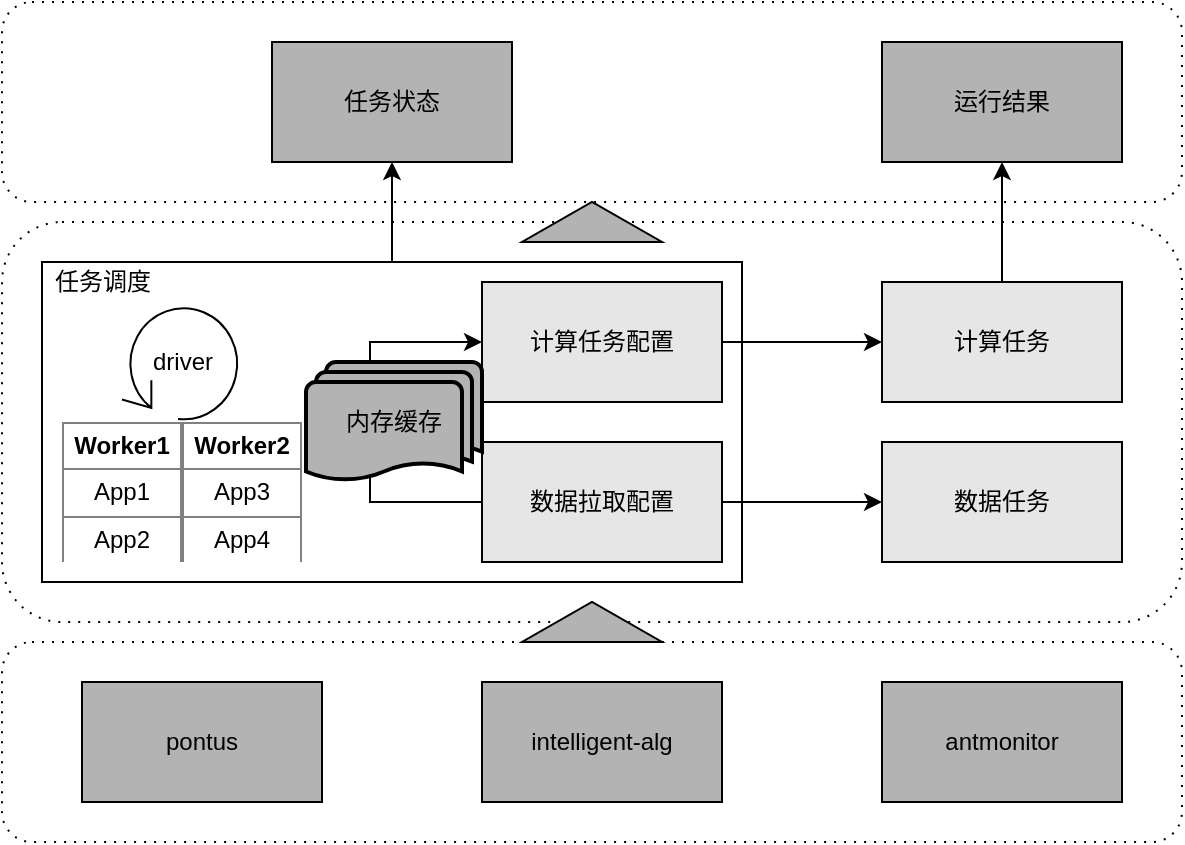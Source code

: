 <mxfile version="13.1.14" type="github">
  <diagram id="owqiKtjegZCFVWd7rJzW" name="Page-1">
    <mxGraphModel dx="1888" dy="967" grid="1" gridSize="10" guides="1" tooltips="1" connect="1" arrows="1" fold="1" page="1" pageScale="1" pageWidth="827" pageHeight="1169" math="0" shadow="0">
      <root>
        <mxCell id="0" />
        <mxCell id="1" parent="0" />
        <mxCell id="Mhult8i7kt20SpEzvvNn-29" value="" style="shape=ext;rounded=1;html=1;whiteSpace=wrap;dashed=1;dashPattern=1 4;" vertex="1" parent="1">
          <mxGeometry x="60" y="180" width="590" height="100" as="geometry" />
        </mxCell>
        <mxCell id="Mhult8i7kt20SpEzvvNn-27" value="" style="shape=ext;rounded=1;html=1;whiteSpace=wrap;dashed=1;dashPattern=1 4;" vertex="1" parent="1">
          <mxGeometry x="60" y="290" width="590" height="200" as="geometry" />
        </mxCell>
        <mxCell id="Mhult8i7kt20SpEzvvNn-26" value="" style="shape=ext;rounded=1;html=1;whiteSpace=wrap;dashed=1;dashPattern=1 4;" vertex="1" parent="1">
          <mxGeometry x="60" y="500" width="590" height="100" as="geometry" />
        </mxCell>
        <mxCell id="Mhult8i7kt20SpEzvvNn-1" value="" style="rounded=0;whiteSpace=wrap;html=1;" vertex="1" parent="1">
          <mxGeometry x="80" y="310" width="350" height="160" as="geometry" />
        </mxCell>
        <mxCell id="Mhult8i7kt20SpEzvvNn-3" value="" style="edgeStyle=orthogonalEdgeStyle;rounded=0;orthogonalLoop=1;jettySize=auto;html=1;exitX=1;exitY=0.5;exitDx=0;exitDy=0;fillColor=#E6E6E6;" edge="1" parent="1" source="Mhult8i7kt20SpEzvvNn-12" target="Mhult8i7kt20SpEzvvNn-2">
          <mxGeometry relative="1" as="geometry" />
        </mxCell>
        <mxCell id="Mhult8i7kt20SpEzvvNn-5" value="" style="edgeStyle=orthogonalEdgeStyle;rounded=0;orthogonalLoop=1;jettySize=auto;html=1;exitX=1;exitY=0.5;exitDx=0;exitDy=0;fillColor=#E6E6E6;" edge="1" parent="1" source="Mhult8i7kt20SpEzvvNn-13" target="Mhult8i7kt20SpEzvvNn-4">
          <mxGeometry relative="1" as="geometry" />
        </mxCell>
        <mxCell id="Mhult8i7kt20SpEzvvNn-11" style="edgeStyle=orthogonalEdgeStyle;rounded=0;orthogonalLoop=1;jettySize=auto;html=1;exitX=0.5;exitY=0;exitDx=0;exitDy=0;entryX=0.5;entryY=1;entryDx=0;entryDy=0;" edge="1" parent="1" source="Mhult8i7kt20SpEzvvNn-1" target="Mhult8i7kt20SpEzvvNn-10">
          <mxGeometry relative="1" as="geometry" />
        </mxCell>
        <mxCell id="Mhult8i7kt20SpEzvvNn-4" value="数据任务" style="rounded=0;whiteSpace=wrap;html=1;fillColor=#E6E6E6;" vertex="1" parent="1">
          <mxGeometry x="500" y="400" width="120" height="60" as="geometry" />
        </mxCell>
        <mxCell id="Mhult8i7kt20SpEzvvNn-7" value="" style="edgeStyle=orthogonalEdgeStyle;rounded=0;orthogonalLoop=1;jettySize=auto;html=1;" edge="1" parent="1" source="Mhult8i7kt20SpEzvvNn-2" target="Mhult8i7kt20SpEzvvNn-6">
          <mxGeometry relative="1" as="geometry" />
        </mxCell>
        <mxCell id="Mhult8i7kt20SpEzvvNn-2" value="计算任务" style="rounded=0;whiteSpace=wrap;html=1;fillColor=#E6E6E6;" vertex="1" parent="1">
          <mxGeometry x="500" y="320" width="120" height="60" as="geometry" />
        </mxCell>
        <mxCell id="Mhult8i7kt20SpEzvvNn-6" value="运行结果" style="rounded=0;whiteSpace=wrap;html=1;fillColor=#B3B3B3;" vertex="1" parent="1">
          <mxGeometry x="500" y="200" width="120" height="60" as="geometry" />
        </mxCell>
        <mxCell id="Mhult8i7kt20SpEzvvNn-10" value="任务状态" style="rounded=0;whiteSpace=wrap;html=1;fillColor=#B3B3B3;" vertex="1" parent="1">
          <mxGeometry x="195" y="200" width="120" height="60" as="geometry" />
        </mxCell>
        <mxCell id="Mhult8i7kt20SpEzvvNn-12" value="计算任务配置" style="rounded=0;whiteSpace=wrap;html=1;fillColor=#E6E6E6;" vertex="1" parent="1">
          <mxGeometry x="300" y="320" width="120" height="60" as="geometry" />
        </mxCell>
        <mxCell id="Mhult8i7kt20SpEzvvNn-33" style="edgeStyle=orthogonalEdgeStyle;rounded=0;orthogonalLoop=1;jettySize=auto;html=1;exitX=0;exitY=0.5;exitDx=0;exitDy=0;entryX=0.5;entryY=0.88;entryDx=0;entryDy=0;entryPerimeter=0;fillColor=#E6E6E6;" edge="1" parent="1" source="Mhult8i7kt20SpEzvvNn-13" target="Mhult8i7kt20SpEzvvNn-32">
          <mxGeometry relative="1" as="geometry">
            <Array as="points">
              <mxPoint x="244" y="430" />
            </Array>
          </mxGeometry>
        </mxCell>
        <mxCell id="Mhult8i7kt20SpEzvvNn-13" value="数据拉取配置" style="rounded=0;whiteSpace=wrap;html=1;fillColor=#E6E6E6;" vertex="1" parent="1">
          <mxGeometry x="300" y="400" width="120" height="60" as="geometry" />
        </mxCell>
        <mxCell id="Mhult8i7kt20SpEzvvNn-16" value="pontus" style="rounded=0;whiteSpace=wrap;html=1;fillColor=#B3B3B3;" vertex="1" parent="1">
          <mxGeometry x="100" y="520" width="120" height="60" as="geometry" />
        </mxCell>
        <mxCell id="Mhult8i7kt20SpEzvvNn-17" value="antmonitor" style="rounded=0;whiteSpace=wrap;html=1;fillColor=#B3B3B3;" vertex="1" parent="1">
          <mxGeometry x="500" y="520" width="120" height="60" as="geometry" />
        </mxCell>
        <mxCell id="Mhult8i7kt20SpEzvvNn-18" value="&lt;span&gt;任务调度&lt;/span&gt;" style="text;html=1;align=center;verticalAlign=middle;resizable=0;points=[];autosize=1;" vertex="1" parent="1">
          <mxGeometry x="80" y="310" width="60" height="20" as="geometry" />
        </mxCell>
        <mxCell id="Mhult8i7kt20SpEzvvNn-19" value="intelligent-alg" style="rounded=0;whiteSpace=wrap;html=1;fillColor=#B3B3B3;" vertex="1" parent="1">
          <mxGeometry x="300" y="520" width="120" height="60" as="geometry" />
        </mxCell>
        <mxCell id="Mhult8i7kt20SpEzvvNn-20" value="driver" style="shape=mxgraph.bpmn.loop;html=1;outlineConnect=0;" vertex="1" parent="1">
          <mxGeometry x="120" y="330" width="60" height="60" as="geometry" />
        </mxCell>
        <mxCell id="Mhult8i7kt20SpEzvvNn-30" value="" style="html=1;shadow=0;dashed=0;align=center;verticalAlign=middle;shape=mxgraph.arrows2.arrow;dy=0.6;dx=40;direction=north;notch=0;fillColor=#B3B3B3;" vertex="1" parent="1">
          <mxGeometry x="320" y="480" width="70" height="20" as="geometry" />
        </mxCell>
        <mxCell id="Mhult8i7kt20SpEzvvNn-31" value="" style="html=1;shadow=0;dashed=0;align=center;verticalAlign=middle;shape=mxgraph.arrows2.arrow;dy=0.6;dx=40;direction=north;notch=0;fillColor=#B3B3B3;" vertex="1" parent="1">
          <mxGeometry x="320" y="280" width="70" height="20" as="geometry" />
        </mxCell>
        <mxCell id="Mhult8i7kt20SpEzvvNn-34" style="edgeStyle=orthogonalEdgeStyle;rounded=0;orthogonalLoop=1;jettySize=auto;html=1;exitX=0.5;exitY=0;exitDx=0;exitDy=0;exitPerimeter=0;entryX=0;entryY=0.5;entryDx=0;entryDy=0;fillColor=#E6E6E6;" edge="1" parent="1" source="Mhult8i7kt20SpEzvvNn-32" target="Mhult8i7kt20SpEzvvNn-12">
          <mxGeometry relative="1" as="geometry">
            <Array as="points">
              <mxPoint x="244" y="350" />
            </Array>
          </mxGeometry>
        </mxCell>
        <mxCell id="Mhult8i7kt20SpEzvvNn-32" value="内存缓存" style="strokeWidth=2;html=1;shape=mxgraph.flowchart.multi-document;whiteSpace=wrap;fillColor=#B3B3B3;" vertex="1" parent="1">
          <mxGeometry x="212" y="360" width="88" height="60" as="geometry" />
        </mxCell>
        <mxCell id="Mhult8i7kt20SpEzvvNn-40" value="&lt;table border=&quot;1&quot; width=&quot;100%&quot; cellpadding=&quot;4&quot; style=&quot;width: 100% ; height: 100% ; border-collapse: collapse&quot;&gt;&lt;tbody&gt;&lt;tr&gt;&lt;th align=&quot;center&quot;&gt;Worker1&lt;/th&gt;&lt;/tr&gt;&lt;tr&gt;&lt;td align=&quot;center&quot;&gt;App1&lt;/td&gt;&lt;/tr&gt;&lt;tr&gt;&lt;td align=&quot;center&quot;&gt;&lt;span&gt;App2&lt;/span&gt;&lt;br&gt;&lt;/td&gt;&lt;/tr&gt;&lt;/tbody&gt;&lt;/table&gt;" style="text;html=1;strokeColor=none;fillColor=none;overflow=fill;" vertex="1" parent="1">
          <mxGeometry x="90" y="390" width="60" height="70" as="geometry" />
        </mxCell>
        <mxCell id="Mhult8i7kt20SpEzvvNn-41" value="&lt;table border=&quot;1&quot; width=&quot;100%&quot; cellpadding=&quot;4&quot; style=&quot;width: 100% ; height: 100% ; border-collapse: collapse&quot;&gt;&lt;tbody&gt;&lt;tr&gt;&lt;th align=&quot;center&quot;&gt;Worker2&lt;/th&gt;&lt;/tr&gt;&lt;tr&gt;&lt;td align=&quot;center&quot;&gt;App3&lt;/td&gt;&lt;/tr&gt;&lt;tr&gt;&lt;td align=&quot;center&quot;&gt;&lt;span&gt;App4&lt;/span&gt;&lt;br&gt;&lt;/td&gt;&lt;/tr&gt;&lt;/tbody&gt;&lt;/table&gt;" style="text;html=1;strokeColor=none;fillColor=none;overflow=fill;" vertex="1" parent="1">
          <mxGeometry x="150" y="390" width="60" height="70" as="geometry" />
        </mxCell>
      </root>
    </mxGraphModel>
  </diagram>
</mxfile>
